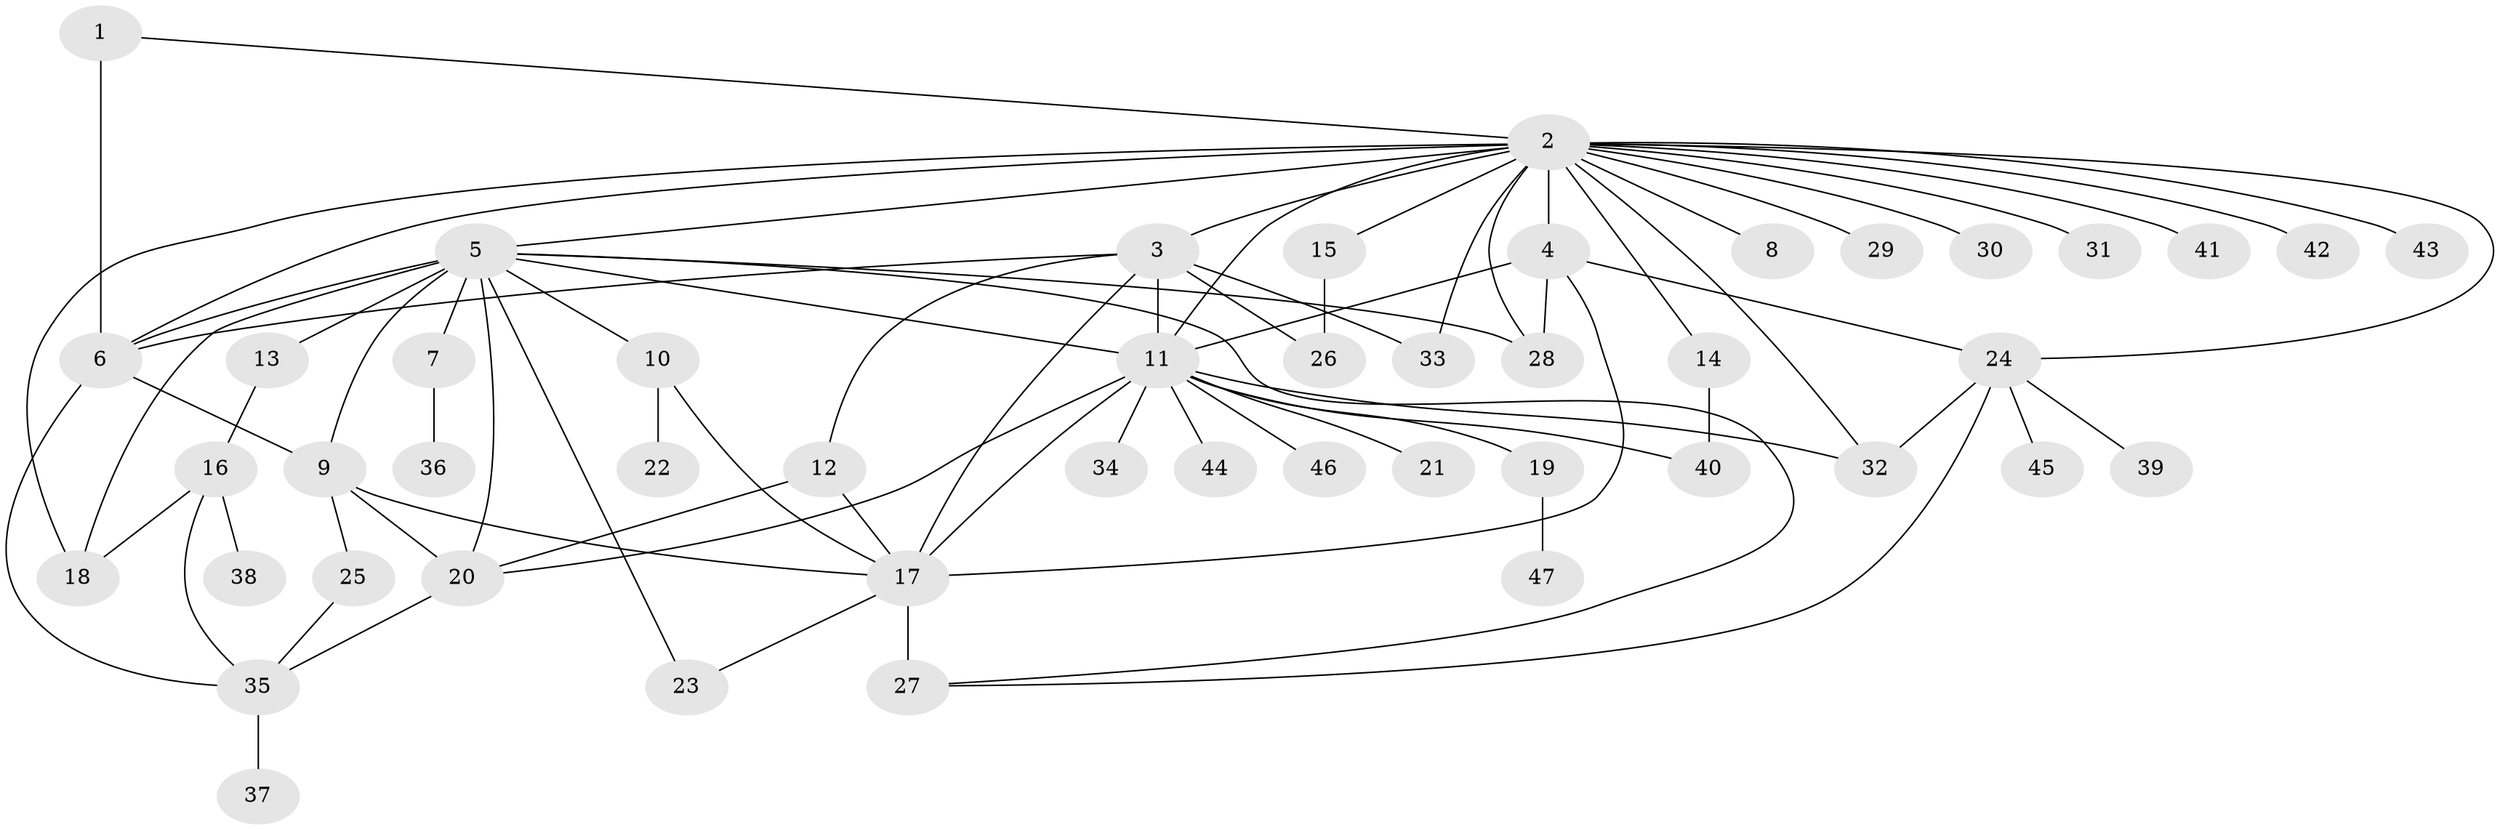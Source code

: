 // original degree distribution, {7: 0.02197802197802198, 24: 0.01098901098901099, 10: 0.01098901098901099, 1: 0.4725274725274725, 6: 0.02197802197802198, 15: 0.02197802197802198, 3: 0.13186813186813187, 12: 0.01098901098901099, 4: 0.04395604395604396, 2: 0.21978021978021978, 5: 0.03296703296703297}
// Generated by graph-tools (version 1.1) at 2025/35/03/09/25 02:35:39]
// undirected, 47 vertices, 77 edges
graph export_dot {
graph [start="1"]
  node [color=gray90,style=filled];
  1;
  2;
  3;
  4;
  5;
  6;
  7;
  8;
  9;
  10;
  11;
  12;
  13;
  14;
  15;
  16;
  17;
  18;
  19;
  20;
  21;
  22;
  23;
  24;
  25;
  26;
  27;
  28;
  29;
  30;
  31;
  32;
  33;
  34;
  35;
  36;
  37;
  38;
  39;
  40;
  41;
  42;
  43;
  44;
  45;
  46;
  47;
  1 -- 2 [weight=1.0];
  1 -- 6 [weight=5.0];
  2 -- 3 [weight=1.0];
  2 -- 4 [weight=1.0];
  2 -- 5 [weight=1.0];
  2 -- 6 [weight=2.0];
  2 -- 8 [weight=1.0];
  2 -- 11 [weight=1.0];
  2 -- 14 [weight=1.0];
  2 -- 15 [weight=1.0];
  2 -- 18 [weight=1.0];
  2 -- 24 [weight=1.0];
  2 -- 28 [weight=1.0];
  2 -- 29 [weight=1.0];
  2 -- 30 [weight=1.0];
  2 -- 31 [weight=1.0];
  2 -- 32 [weight=1.0];
  2 -- 33 [weight=1.0];
  2 -- 41 [weight=1.0];
  2 -- 42 [weight=1.0];
  2 -- 43 [weight=1.0];
  3 -- 6 [weight=2.0];
  3 -- 11 [weight=1.0];
  3 -- 12 [weight=1.0];
  3 -- 17 [weight=1.0];
  3 -- 26 [weight=1.0];
  3 -- 33 [weight=2.0];
  4 -- 11 [weight=1.0];
  4 -- 17 [weight=1.0];
  4 -- 24 [weight=1.0];
  4 -- 28 [weight=1.0];
  5 -- 6 [weight=1.0];
  5 -- 7 [weight=1.0];
  5 -- 9 [weight=1.0];
  5 -- 10 [weight=1.0];
  5 -- 11 [weight=1.0];
  5 -- 13 [weight=3.0];
  5 -- 18 [weight=1.0];
  5 -- 20 [weight=1.0];
  5 -- 23 [weight=1.0];
  5 -- 27 [weight=1.0];
  5 -- 28 [weight=1.0];
  6 -- 9 [weight=1.0];
  6 -- 35 [weight=1.0];
  7 -- 36 [weight=1.0];
  9 -- 17 [weight=1.0];
  9 -- 20 [weight=7.0];
  9 -- 25 [weight=1.0];
  10 -- 17 [weight=1.0];
  10 -- 22 [weight=1.0];
  11 -- 17 [weight=1.0];
  11 -- 19 [weight=1.0];
  11 -- 20 [weight=1.0];
  11 -- 21 [weight=1.0];
  11 -- 32 [weight=1.0];
  11 -- 34 [weight=1.0];
  11 -- 40 [weight=1.0];
  11 -- 44 [weight=1.0];
  11 -- 46 [weight=1.0];
  12 -- 17 [weight=1.0];
  12 -- 20 [weight=1.0];
  13 -- 16 [weight=1.0];
  14 -- 40 [weight=1.0];
  15 -- 26 [weight=1.0];
  16 -- 18 [weight=1.0];
  16 -- 35 [weight=1.0];
  16 -- 38 [weight=1.0];
  17 -- 23 [weight=1.0];
  17 -- 27 [weight=3.0];
  19 -- 47 [weight=1.0];
  20 -- 35 [weight=1.0];
  24 -- 27 [weight=1.0];
  24 -- 32 [weight=1.0];
  24 -- 39 [weight=1.0];
  24 -- 45 [weight=1.0];
  25 -- 35 [weight=1.0];
  35 -- 37 [weight=1.0];
}

